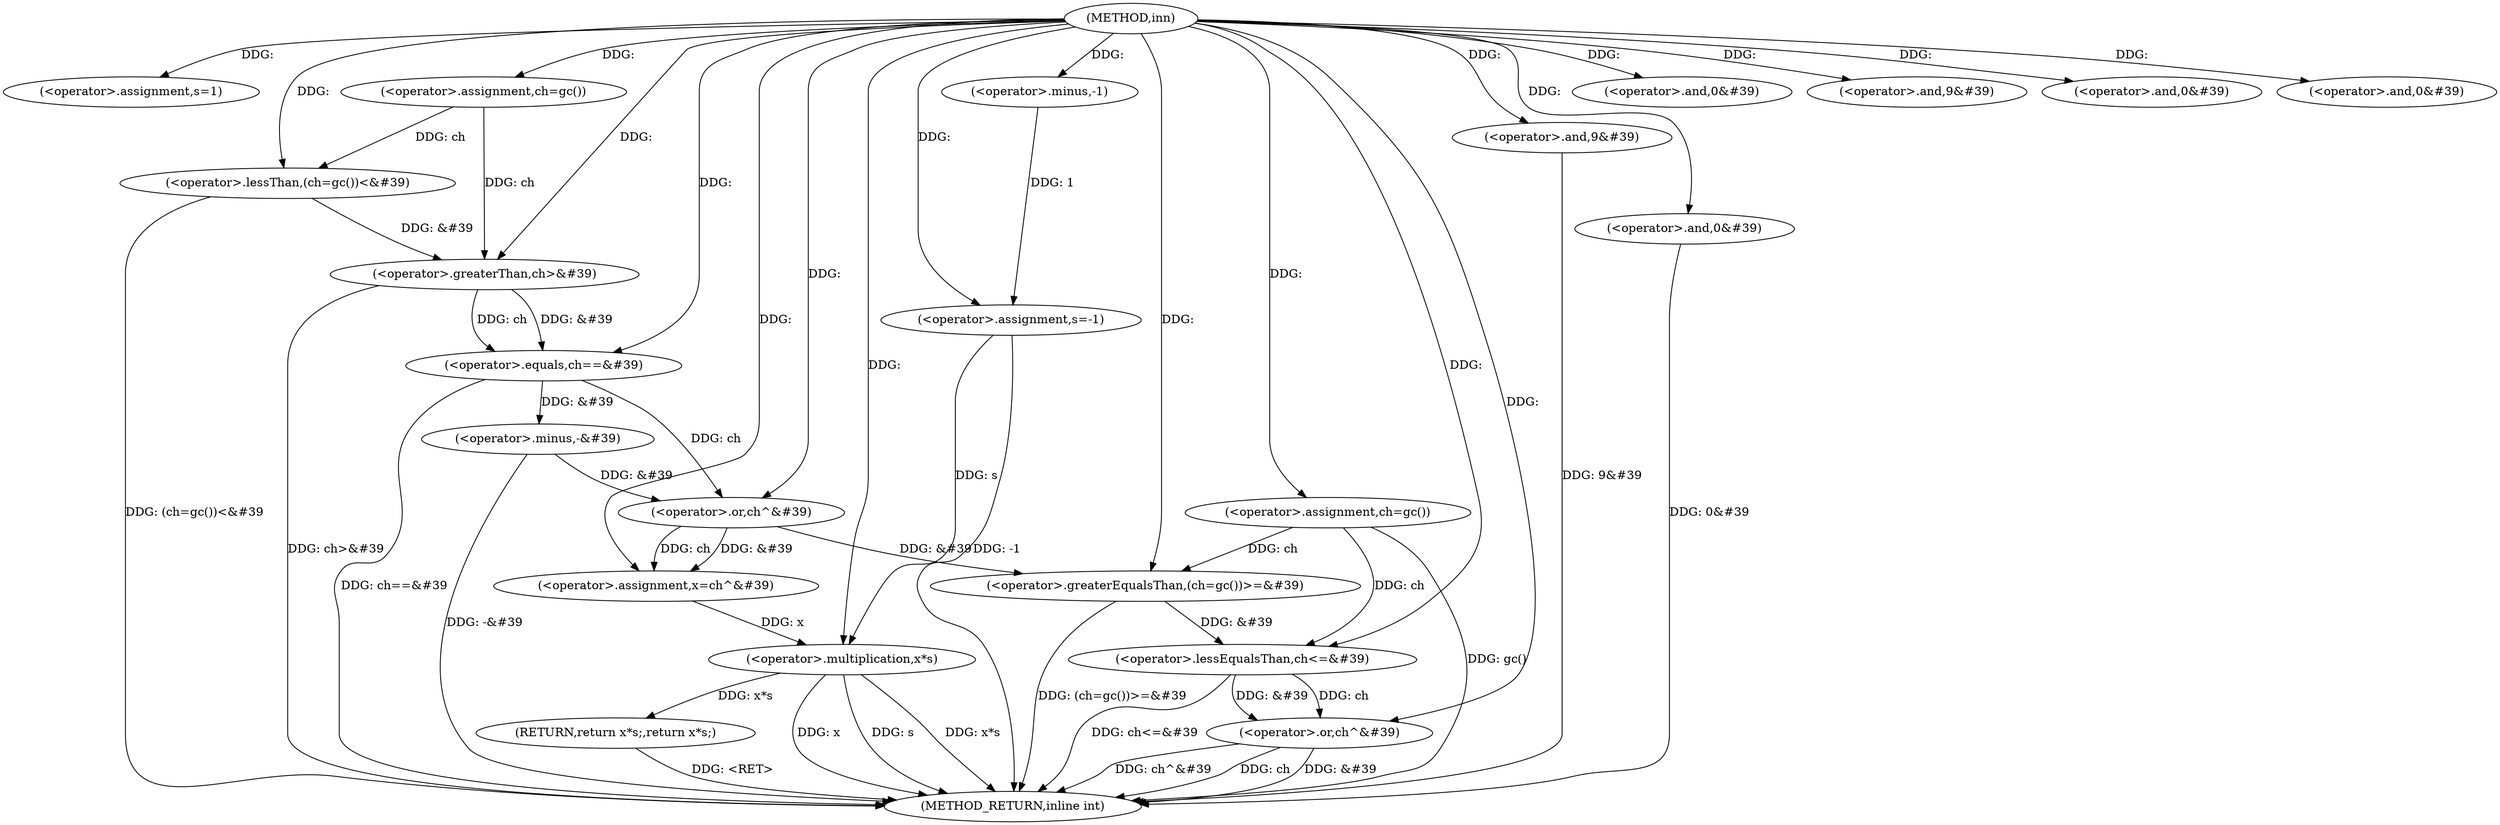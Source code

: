 digraph "inn" {  
"1000205" [label = "(METHOD,inn)" ]
"1000276" [label = "(METHOD_RETURN,inline int)" ]
"1000210" [label = "(<operator>.assignment,s=1)" ]
"1000213" [label = "(<operator>.lessThan,(ch=gc())<&#39)" ]
"1000219" [label = "(<operator>.and,0&#39)" ]
"1000222" [label = "(<operator>.greaterThan,ch>&#39)" ]
"1000226" [label = "(<operator>.and,9&#39)" ]
"1000229" [label = "(<operator>.equals,ch==&#39)" ]
"1000233" [label = "(<operator>.minus,-&#39)" ]
"1000236" [label = "(<operator>.assignment,s=-1)" ]
"1000240" [label = "(<operator>.assignment,x=ch^&#39)" ]
"1000246" [label = "(<operator>.and,0&#39)" ]
"1000249" [label = "(<operator>.greaterEqualsThan,(ch=gc())>=&#39)" ]
"1000255" [label = "(<operator>.and,0&#39)" ]
"1000258" [label = "(<operator>.lessEqualsThan,ch<=&#39)" ]
"1000262" [label = "(<operator>.and,9&#39)" ]
"1000265" [label = "(<operator>.or,ch^&#39)" ]
"1000269" [label = "(<operator>.and,0&#39)" ]
"1000272" [label = "(RETURN,return x*s;,return x*s;)" ]
"1000273" [label = "(<operator>.multiplication,x*s)" ]
"1000214" [label = "(<operator>.assignment,ch=gc())" ]
"1000238" [label = "(<operator>.minus,-1)" ]
"1000242" [label = "(<operator>.or,ch^&#39)" ]
"1000250" [label = "(<operator>.assignment,ch=gc())" ]
  "1000272" -> "1000276"  [ label = "DDG: <RET>"] 
  "1000213" -> "1000276"  [ label = "DDG: (ch=gc())<&#39"] 
  "1000222" -> "1000276"  [ label = "DDG: ch>&#39"] 
  "1000229" -> "1000276"  [ label = "DDG: ch==&#39"] 
  "1000233" -> "1000276"  [ label = "DDG: -&#39"] 
  "1000236" -> "1000276"  [ label = "DDG: -1"] 
  "1000250" -> "1000276"  [ label = "DDG: gc()"] 
  "1000249" -> "1000276"  [ label = "DDG: (ch=gc())>=&#39"] 
  "1000258" -> "1000276"  [ label = "DDG: ch<=&#39"] 
  "1000262" -> "1000276"  [ label = "DDG: 9&#39"] 
  "1000265" -> "1000276"  [ label = "DDG: ch"] 
  "1000265" -> "1000276"  [ label = "DDG: &#39"] 
  "1000265" -> "1000276"  [ label = "DDG: ch^&#39"] 
  "1000269" -> "1000276"  [ label = "DDG: 0&#39"] 
  "1000273" -> "1000276"  [ label = "DDG: x"] 
  "1000273" -> "1000276"  [ label = "DDG: s"] 
  "1000273" -> "1000276"  [ label = "DDG: x*s"] 
  "1000205" -> "1000210"  [ label = "DDG: "] 
  "1000238" -> "1000236"  [ label = "DDG: 1"] 
  "1000242" -> "1000240"  [ label = "DDG: ch"] 
  "1000242" -> "1000240"  [ label = "DDG: &#39"] 
  "1000273" -> "1000272"  [ label = "DDG: x*s"] 
  "1000214" -> "1000213"  [ label = "DDG: ch"] 
  "1000205" -> "1000213"  [ label = "DDG: "] 
  "1000205" -> "1000219"  [ label = "DDG: "] 
  "1000214" -> "1000222"  [ label = "DDG: ch"] 
  "1000205" -> "1000222"  [ label = "DDG: "] 
  "1000213" -> "1000222"  [ label = "DDG: &#39"] 
  "1000205" -> "1000226"  [ label = "DDG: "] 
  "1000222" -> "1000229"  [ label = "DDG: ch"] 
  "1000205" -> "1000229"  [ label = "DDG: "] 
  "1000222" -> "1000229"  [ label = "DDG: &#39"] 
  "1000229" -> "1000233"  [ label = "DDG: &#39"] 
  "1000205" -> "1000236"  [ label = "DDG: "] 
  "1000205" -> "1000240"  [ label = "DDG: "] 
  "1000205" -> "1000246"  [ label = "DDG: "] 
  "1000250" -> "1000249"  [ label = "DDG: ch"] 
  "1000205" -> "1000249"  [ label = "DDG: "] 
  "1000242" -> "1000249"  [ label = "DDG: &#39"] 
  "1000205" -> "1000255"  [ label = "DDG: "] 
  "1000250" -> "1000258"  [ label = "DDG: ch"] 
  "1000205" -> "1000258"  [ label = "DDG: "] 
  "1000249" -> "1000258"  [ label = "DDG: &#39"] 
  "1000205" -> "1000262"  [ label = "DDG: "] 
  "1000258" -> "1000265"  [ label = "DDG: ch"] 
  "1000205" -> "1000265"  [ label = "DDG: "] 
  "1000258" -> "1000265"  [ label = "DDG: &#39"] 
  "1000205" -> "1000269"  [ label = "DDG: "] 
  "1000205" -> "1000214"  [ label = "DDG: "] 
  "1000205" -> "1000238"  [ label = "DDG: "] 
  "1000229" -> "1000242"  [ label = "DDG: ch"] 
  "1000205" -> "1000242"  [ label = "DDG: "] 
  "1000233" -> "1000242"  [ label = "DDG: &#39"] 
  "1000205" -> "1000250"  [ label = "DDG: "] 
  "1000240" -> "1000273"  [ label = "DDG: x"] 
  "1000205" -> "1000273"  [ label = "DDG: "] 
  "1000236" -> "1000273"  [ label = "DDG: s"] 
}
